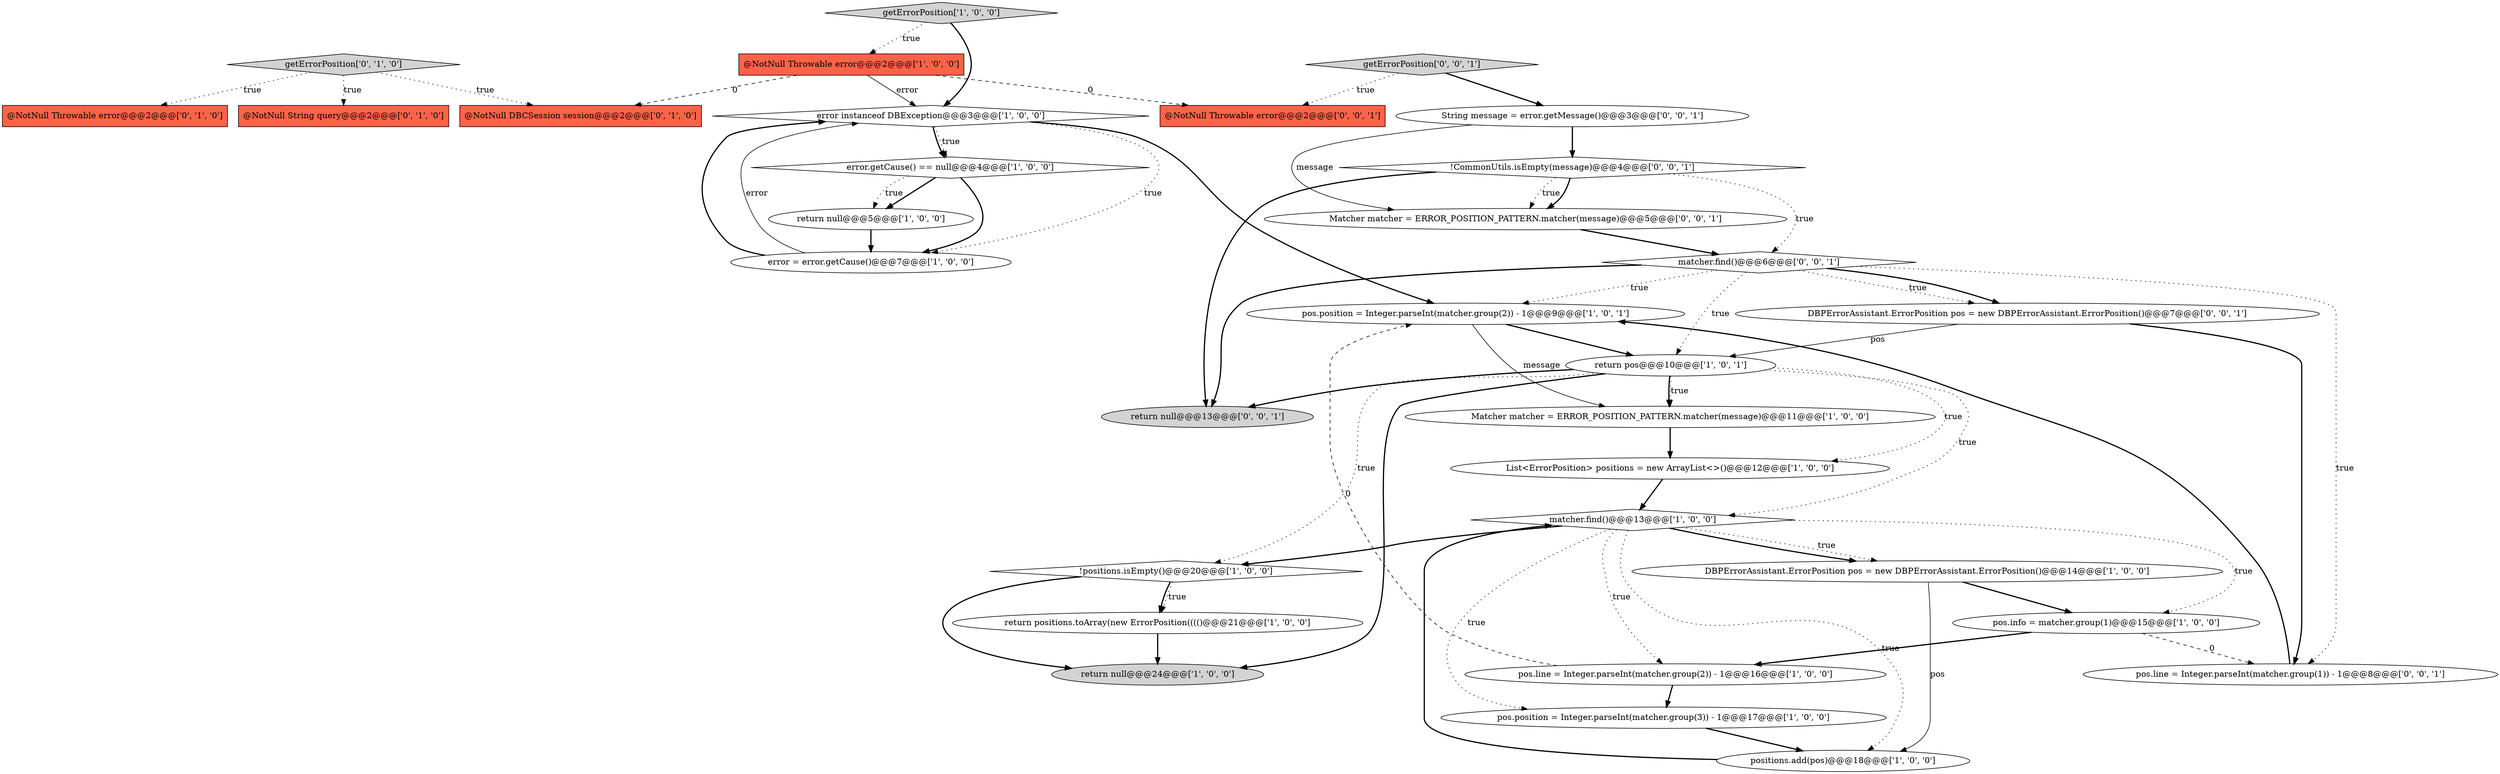 digraph {
21 [style = filled, label = "@NotNull Throwable error@@@2@@@['0', '1', '0']", fillcolor = tomato, shape = box image = "AAA0AAABBB2BBB"];
16 [style = filled, label = "getErrorPosition['1', '0', '0']", fillcolor = lightgray, shape = diamond image = "AAA0AAABBB1BBB"];
28 [style = filled, label = "return null@@@13@@@['0', '0', '1']", fillcolor = lightgray, shape = ellipse image = "AAA0AAABBB3BBB"];
31 [style = filled, label = "getErrorPosition['0', '0', '1']", fillcolor = lightgray, shape = diamond image = "AAA0AAABBB3BBB"];
12 [style = filled, label = "pos.line = Integer.parseInt(matcher.group(2)) - 1@@@16@@@['1', '0', '0']", fillcolor = white, shape = ellipse image = "AAA0AAABBB1BBB"];
7 [style = filled, label = "positions.add(pos)@@@18@@@['1', '0', '0']", fillcolor = white, shape = ellipse image = "AAA0AAABBB1BBB"];
19 [style = filled, label = "@NotNull String query@@@2@@@['0', '1', '0']", fillcolor = tomato, shape = box image = "AAA0AAABBB2BBB"];
0 [style = filled, label = "Matcher matcher = ERROR_POSITION_PATTERN.matcher(message)@@@11@@@['1', '0', '0']", fillcolor = white, shape = ellipse image = "AAA0AAABBB1BBB"];
2 [style = filled, label = "error.getCause() == null@@@4@@@['1', '0', '0']", fillcolor = white, shape = diamond image = "AAA0AAABBB1BBB"];
1 [style = filled, label = "!positions.isEmpty()@@@20@@@['1', '0', '0']", fillcolor = white, shape = diamond image = "AAA0AAABBB1BBB"];
8 [style = filled, label = "pos.position = Integer.parseInt(matcher.group(3)) - 1@@@17@@@['1', '0', '0']", fillcolor = white, shape = ellipse image = "AAA0AAABBB1BBB"];
17 [style = filled, label = "pos.position = Integer.parseInt(matcher.group(2)) - 1@@@9@@@['1', '0', '1']", fillcolor = white, shape = ellipse image = "AAA0AAABBB1BBB"];
18 [style = filled, label = "@NotNull Throwable error@@@2@@@['1', '0', '0']", fillcolor = tomato, shape = box image = "AAA1AAABBB1BBB"];
26 [style = filled, label = "String message = error.getMessage()@@@3@@@['0', '0', '1']", fillcolor = white, shape = ellipse image = "AAA0AAABBB3BBB"];
4 [style = filled, label = "return null@@@5@@@['1', '0', '0']", fillcolor = white, shape = ellipse image = "AAA0AAABBB1BBB"];
5 [style = filled, label = "pos.info = matcher.group(1)@@@15@@@['1', '0', '0']", fillcolor = white, shape = ellipse image = "AAA0AAABBB1BBB"];
25 [style = filled, label = "pos.line = Integer.parseInt(matcher.group(1)) - 1@@@8@@@['0', '0', '1']", fillcolor = white, shape = ellipse image = "AAA0AAABBB3BBB"];
10 [style = filled, label = "return pos@@@10@@@['1', '0', '1']", fillcolor = white, shape = ellipse image = "AAA0AAABBB1BBB"];
20 [style = filled, label = "getErrorPosition['0', '1', '0']", fillcolor = lightgray, shape = diamond image = "AAA0AAABBB2BBB"];
22 [style = filled, label = "@NotNull DBCSession session@@@2@@@['0', '1', '0']", fillcolor = tomato, shape = box image = "AAA1AAABBB2BBB"];
30 [style = filled, label = "@NotNull Throwable error@@@2@@@['0', '0', '1']", fillcolor = tomato, shape = box image = "AAA0AAABBB3BBB"];
9 [style = filled, label = "return null@@@24@@@['1', '0', '0']", fillcolor = lightgray, shape = ellipse image = "AAA0AAABBB1BBB"];
24 [style = filled, label = "DBPErrorAssistant.ErrorPosition pos = new DBPErrorAssistant.ErrorPosition()@@@7@@@['0', '0', '1']", fillcolor = white, shape = ellipse image = "AAA0AAABBB3BBB"];
6 [style = filled, label = "matcher.find()@@@13@@@['1', '0', '0']", fillcolor = white, shape = diamond image = "AAA0AAABBB1BBB"];
11 [style = filled, label = "error = error.getCause()@@@7@@@['1', '0', '0']", fillcolor = white, shape = ellipse image = "AAA0AAABBB1BBB"];
29 [style = filled, label = "matcher.find()@@@6@@@['0', '0', '1']", fillcolor = white, shape = diamond image = "AAA0AAABBB3BBB"];
3 [style = filled, label = "return positions.toArray(new ErrorPosition(((()@@@21@@@['1', '0', '0']", fillcolor = white, shape = ellipse image = "AAA0AAABBB1BBB"];
14 [style = filled, label = "error instanceof DBException@@@3@@@['1', '0', '0']", fillcolor = white, shape = diamond image = "AAA0AAABBB1BBB"];
27 [style = filled, label = "!CommonUtils.isEmpty(message)@@@4@@@['0', '0', '1']", fillcolor = white, shape = diamond image = "AAA0AAABBB3BBB"];
23 [style = filled, label = "Matcher matcher = ERROR_POSITION_PATTERN.matcher(message)@@@5@@@['0', '0', '1']", fillcolor = white, shape = ellipse image = "AAA0AAABBB3BBB"];
15 [style = filled, label = "DBPErrorAssistant.ErrorPosition pos = new DBPErrorAssistant.ErrorPosition()@@@14@@@['1', '0', '0']", fillcolor = white, shape = ellipse image = "AAA0AAABBB1BBB"];
13 [style = filled, label = "List<ErrorPosition> positions = new ArrayList<>()@@@12@@@['1', '0', '0']", fillcolor = white, shape = ellipse image = "AAA0AAABBB1BBB"];
17->10 [style = bold, label=""];
14->2 [style = dotted, label="true"];
29->10 [style = dotted, label="true"];
10->6 [style = dotted, label="true"];
29->17 [style = dotted, label="true"];
10->28 [style = bold, label=""];
0->13 [style = bold, label=""];
11->14 [style = bold, label=""];
18->22 [style = dashed, label="0"];
18->30 [style = dashed, label="0"];
27->28 [style = bold, label=""];
1->3 [style = bold, label=""];
12->17 [style = dashed, label="0"];
27->23 [style = dotted, label="true"];
14->17 [style = bold, label=""];
5->25 [style = dashed, label="0"];
20->21 [style = dotted, label="true"];
2->4 [style = bold, label=""];
25->17 [style = bold, label=""];
11->14 [style = solid, label="error"];
6->15 [style = bold, label=""];
15->5 [style = bold, label=""];
8->7 [style = bold, label=""];
1->9 [style = bold, label=""];
1->3 [style = dotted, label="true"];
29->28 [style = bold, label=""];
23->29 [style = bold, label=""];
3->9 [style = bold, label=""];
31->30 [style = dotted, label="true"];
6->1 [style = bold, label=""];
26->27 [style = bold, label=""];
31->26 [style = bold, label=""];
10->13 [style = dotted, label="true"];
5->12 [style = bold, label=""];
27->29 [style = dotted, label="true"];
6->8 [style = dotted, label="true"];
12->8 [style = bold, label=""];
24->25 [style = bold, label=""];
10->0 [style = bold, label=""];
2->4 [style = dotted, label="true"];
7->6 [style = bold, label=""];
6->7 [style = dotted, label="true"];
26->23 [style = solid, label="message"];
14->11 [style = dotted, label="true"];
10->0 [style = dotted, label="true"];
16->14 [style = bold, label=""];
27->23 [style = bold, label=""];
20->19 [style = dotted, label="true"];
14->2 [style = bold, label=""];
18->14 [style = solid, label="error"];
24->10 [style = solid, label="pos"];
10->1 [style = dotted, label="true"];
6->12 [style = dotted, label="true"];
20->22 [style = dotted, label="true"];
15->7 [style = solid, label="pos"];
4->11 [style = bold, label=""];
10->9 [style = bold, label=""];
13->6 [style = bold, label=""];
29->24 [style = dotted, label="true"];
29->24 [style = bold, label=""];
2->11 [style = bold, label=""];
17->0 [style = solid, label="message"];
29->25 [style = dotted, label="true"];
6->5 [style = dotted, label="true"];
6->15 [style = dotted, label="true"];
16->18 [style = dotted, label="true"];
}
